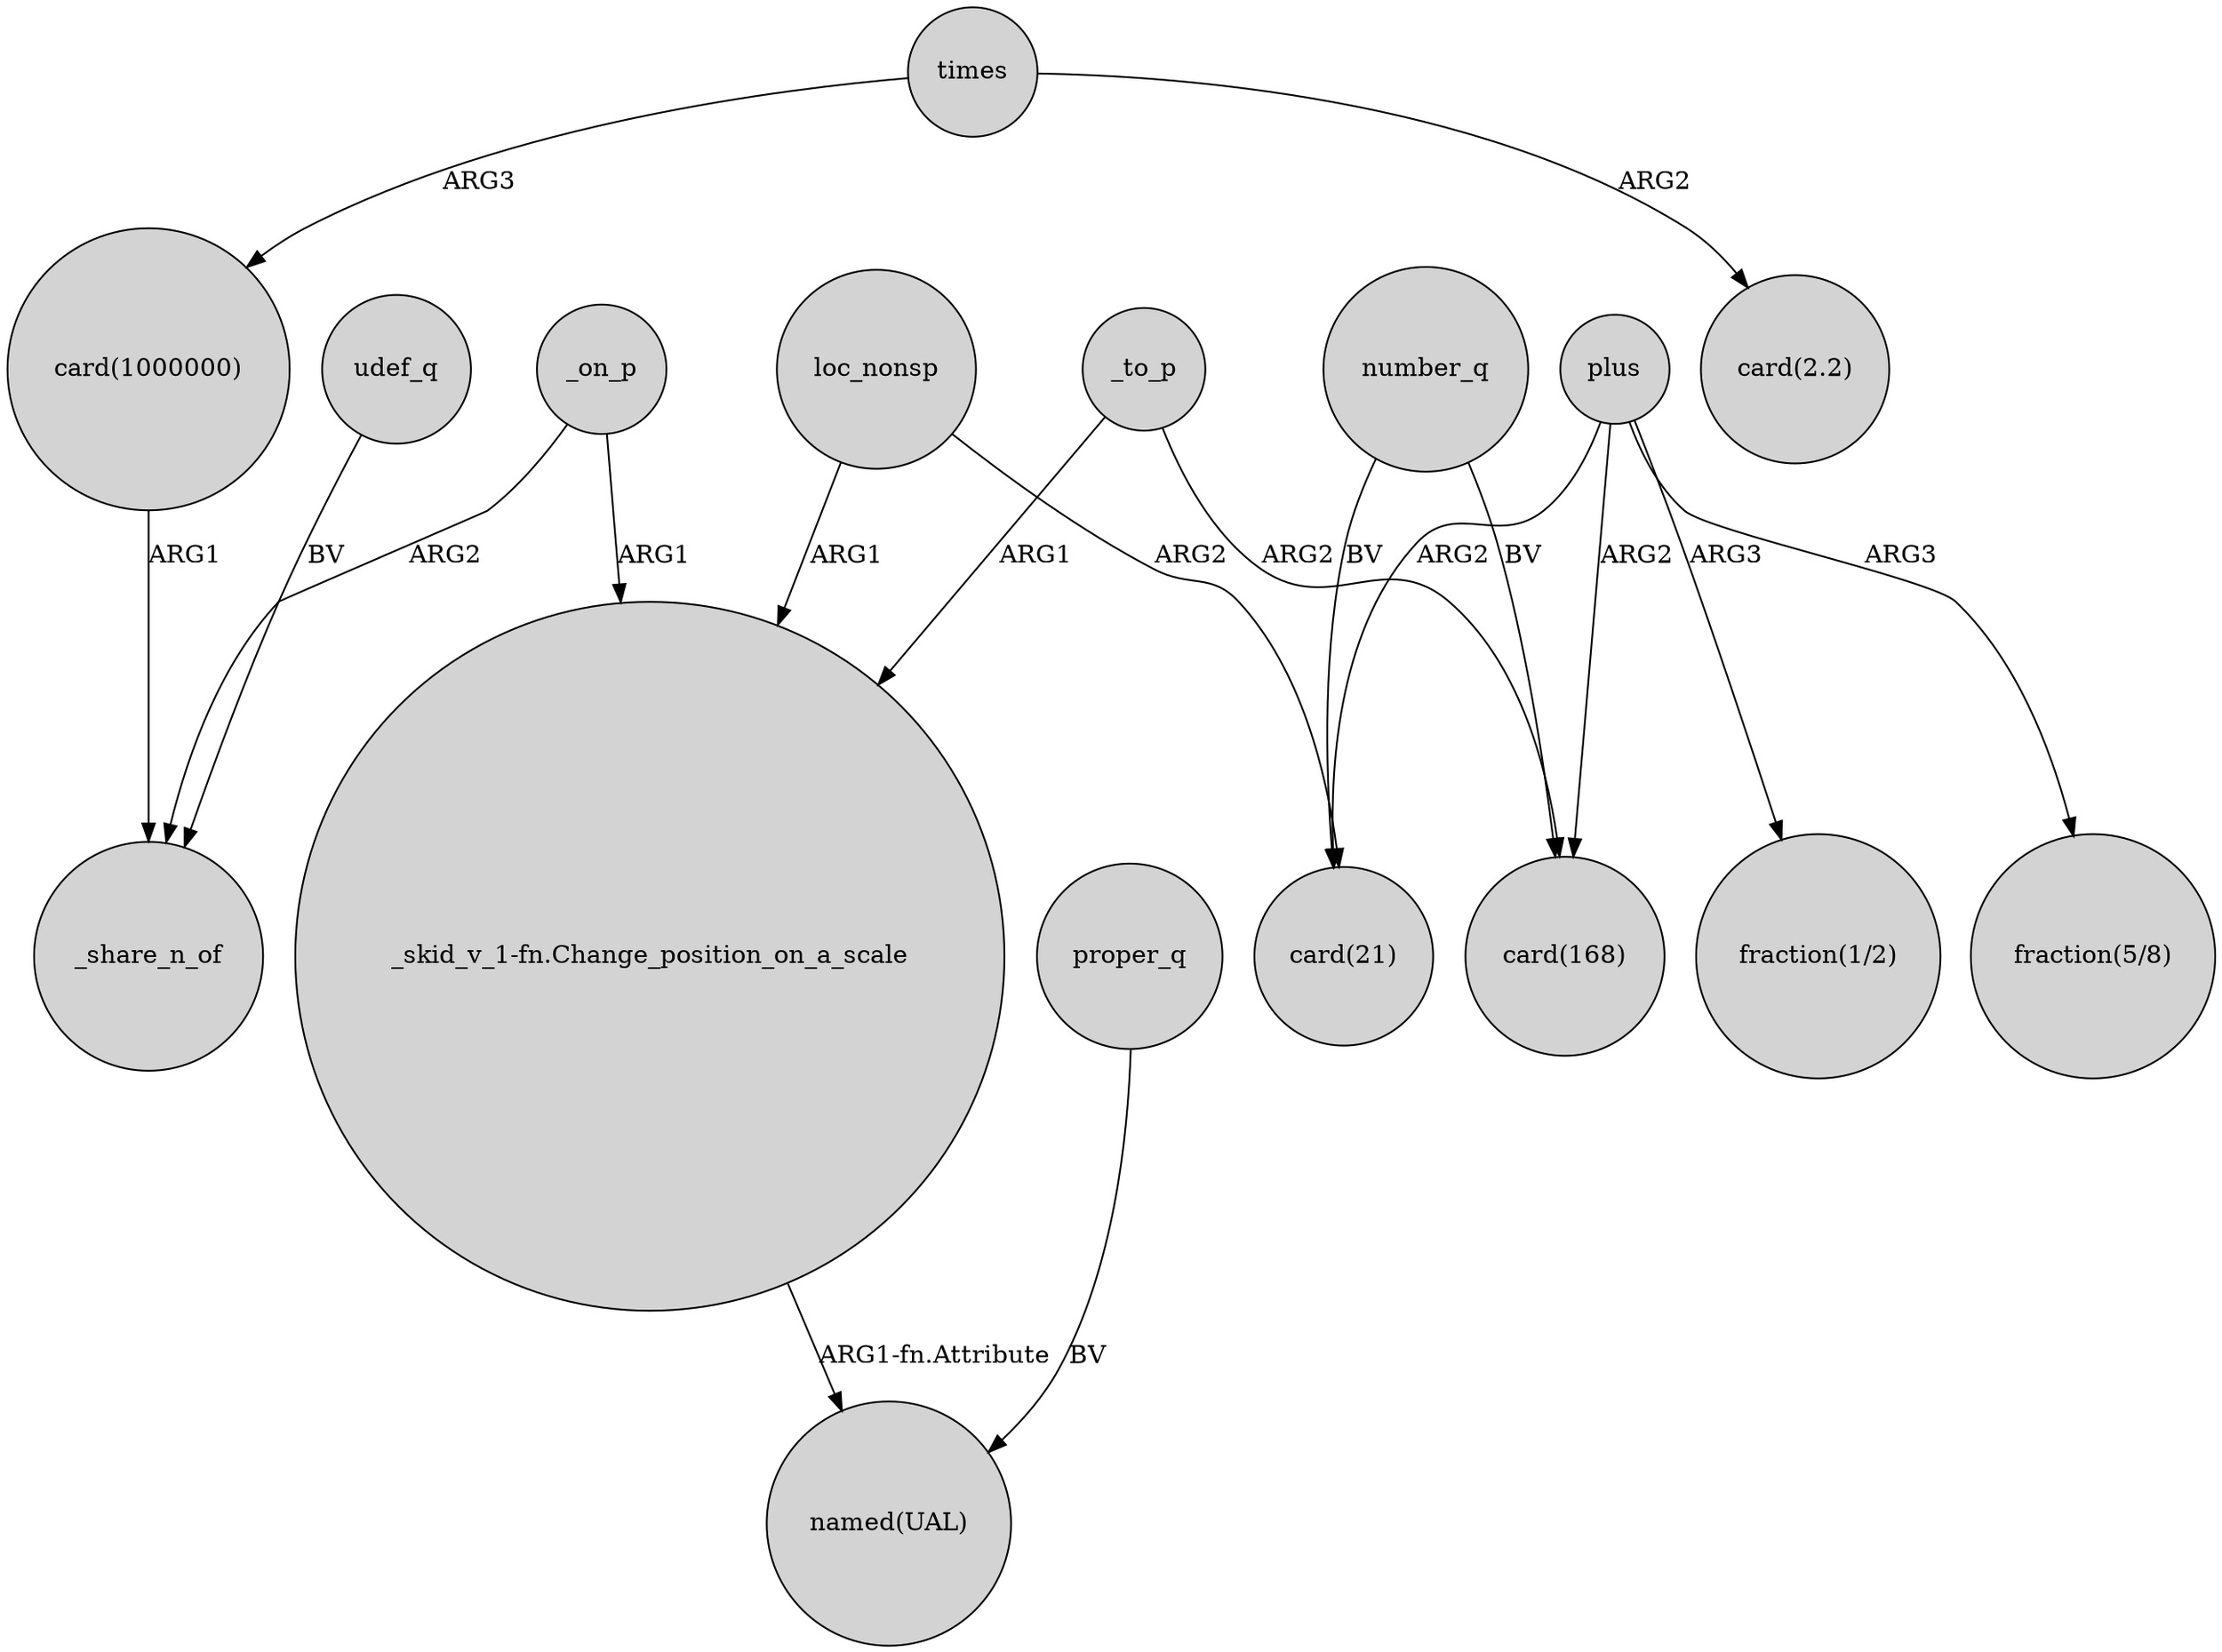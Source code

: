 digraph {
	node [shape=circle style=filled]
	times -> "card(1000000)" [label=ARG3]
	udef_q -> _share_n_of [label=BV]
	plus -> "fraction(1/2)" [label=ARG3]
	_to_p -> "card(168)" [label=ARG2]
	"card(1000000)" -> _share_n_of [label=ARG1]
	plus -> "card(21)" [label=ARG2]
	number_q -> "card(168)" [label=BV]
	_to_p -> "_skid_v_1-fn.Change_position_on_a_scale" [label=ARG1]
	plus -> "card(168)" [label=ARG2]
	loc_nonsp -> "_skid_v_1-fn.Change_position_on_a_scale" [label=ARG1]
	times -> "card(2.2)" [label=ARG2]
	proper_q -> "named(UAL)" [label=BV]
	number_q -> "card(21)" [label=BV]
	plus -> "fraction(5/8)" [label=ARG3]
	loc_nonsp -> "card(21)" [label=ARG2]
	"_skid_v_1-fn.Change_position_on_a_scale" -> "named(UAL)" [label="ARG1-fn.Attribute"]
	_on_p -> "_skid_v_1-fn.Change_position_on_a_scale" [label=ARG1]
	_on_p -> _share_n_of [label=ARG2]
}
